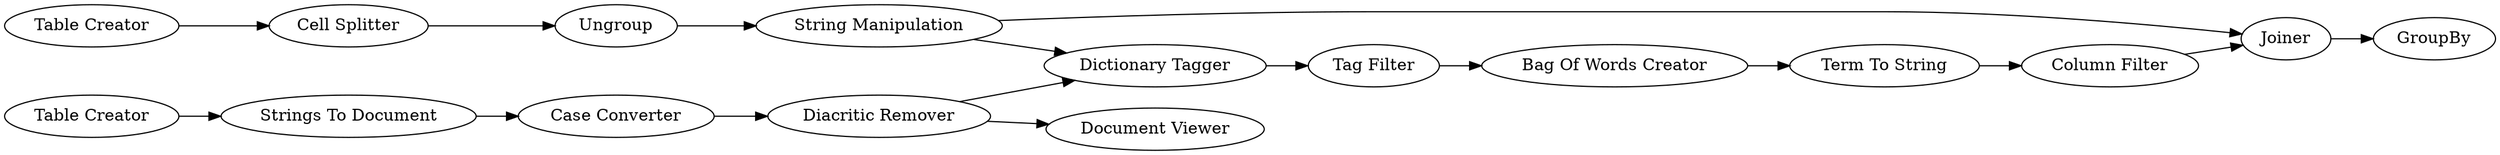 digraph {
	"-5533587492786642500_15" [label=Joiner]
	"-5533587492786642500_12" [label="Tag Filter"]
	"-5533587492786642500_10" [label="Dictionary Tagger"]
	"-5533587492786642500_20" [label="Column Filter"]
	"-5533587492786642500_9" [label="String Manipulation"]
	"-5533587492786642500_2" [label="Cell Splitter"]
	"-5533587492786642500_19" [label="Document Viewer"]
	"-5533587492786642500_6" [label="Case Converter"]
	"-5533587492786642500_13" [label="Bag Of Words Creator"]
	"-5533587492786642500_5" [label="Strings To Document"]
	"-5533587492786642500_1" [label="Table Creator"]
	"-5533587492786642500_16" [label="Diacritic Remover"]
	"-5533587492786642500_18" [label=GroupBy]
	"-5533587492786642500_14" [label="Term To String"]
	"-5533587492786642500_3" [label=Ungroup]
	"-5533587492786642500_4" [label="Table Creator"]
	"-5533587492786642500_4" -> "-5533587492786642500_5"
	"-5533587492786642500_3" -> "-5533587492786642500_9"
	"-5533587492786642500_14" -> "-5533587492786642500_20"
	"-5533587492786642500_16" -> "-5533587492786642500_10"
	"-5533587492786642500_9" -> "-5533587492786642500_15"
	"-5533587492786642500_2" -> "-5533587492786642500_3"
	"-5533587492786642500_16" -> "-5533587492786642500_19"
	"-5533587492786642500_15" -> "-5533587492786642500_18"
	"-5533587492786642500_1" -> "-5533587492786642500_2"
	"-5533587492786642500_9" -> "-5533587492786642500_10"
	"-5533587492786642500_13" -> "-5533587492786642500_14"
	"-5533587492786642500_6" -> "-5533587492786642500_16"
	"-5533587492786642500_10" -> "-5533587492786642500_12"
	"-5533587492786642500_12" -> "-5533587492786642500_13"
	"-5533587492786642500_20" -> "-5533587492786642500_15"
	"-5533587492786642500_5" -> "-5533587492786642500_6"
	rankdir=LR
}
